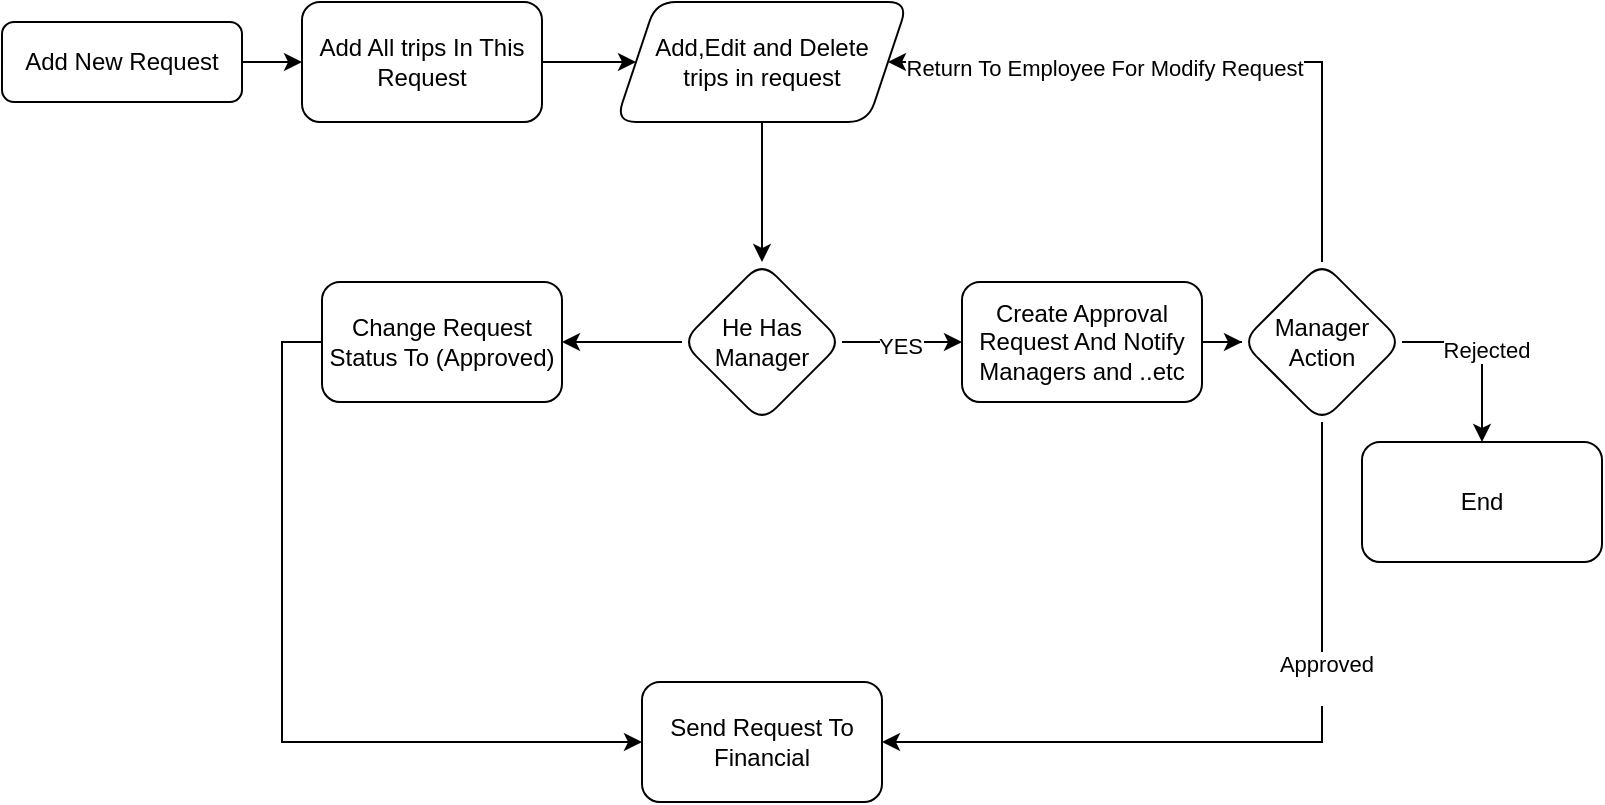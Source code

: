 <mxfile version="24.0.7" type="github">
  <diagram id="C5RBs43oDa-KdzZeNtuy" name="Transportation">
    <mxGraphModel dx="1235" dy="656" grid="1" gridSize="10" guides="1" tooltips="1" connect="1" arrows="1" fold="1" page="1" pageScale="1" pageWidth="827" pageHeight="1169" math="0" shadow="0">
      <root>
        <mxCell id="WIyWlLk6GJQsqaUBKTNV-0" />
        <mxCell id="WIyWlLk6GJQsqaUBKTNV-1" parent="WIyWlLk6GJQsqaUBKTNV-0" />
        <mxCell id="5rwLU-44O9xkTZFINnu5-1" value="" style="edgeStyle=orthogonalEdgeStyle;rounded=0;orthogonalLoop=1;jettySize=auto;html=1;" edge="1" parent="WIyWlLk6GJQsqaUBKTNV-1" source="WIyWlLk6GJQsqaUBKTNV-3" target="5rwLU-44O9xkTZFINnu5-0">
          <mxGeometry relative="1" as="geometry" />
        </mxCell>
        <mxCell id="WIyWlLk6GJQsqaUBKTNV-3" value="Add New Request" style="rounded=1;whiteSpace=wrap;html=1;fontSize=12;glass=0;strokeWidth=1;shadow=0;" parent="WIyWlLk6GJQsqaUBKTNV-1" vertex="1">
          <mxGeometry x="10" y="30" width="120" height="40" as="geometry" />
        </mxCell>
        <mxCell id="5rwLU-44O9xkTZFINnu5-9" value="" style="edgeStyle=orthogonalEdgeStyle;rounded=0;orthogonalLoop=1;jettySize=auto;html=1;" edge="1" parent="WIyWlLk6GJQsqaUBKTNV-1" source="5rwLU-44O9xkTZFINnu5-0" target="5rwLU-44O9xkTZFINnu5-8">
          <mxGeometry relative="1" as="geometry" />
        </mxCell>
        <mxCell id="5rwLU-44O9xkTZFINnu5-0" value="Add All trips In This Request" style="whiteSpace=wrap;html=1;rounded=1;glass=0;strokeWidth=1;shadow=0;" vertex="1" parent="WIyWlLk6GJQsqaUBKTNV-1">
          <mxGeometry x="160" y="20" width="120" height="60" as="geometry" />
        </mxCell>
        <mxCell id="5rwLU-44O9xkTZFINnu5-11" value="" style="edgeStyle=orthogonalEdgeStyle;rounded=0;orthogonalLoop=1;jettySize=auto;html=1;" edge="1" parent="WIyWlLk6GJQsqaUBKTNV-1" source="5rwLU-44O9xkTZFINnu5-8" target="5rwLU-44O9xkTZFINnu5-10">
          <mxGeometry relative="1" as="geometry" />
        </mxCell>
        <mxCell id="5rwLU-44O9xkTZFINnu5-8" value="&lt;div&gt;Add,Edit and Delete&lt;br&gt;trips in request&lt;br&gt;&lt;/div&gt;" style="shape=parallelogram;perimeter=parallelogramPerimeter;whiteSpace=wrap;html=1;fixedSize=1;rounded=1;glass=0;strokeWidth=1;shadow=0;" vertex="1" parent="WIyWlLk6GJQsqaUBKTNV-1">
          <mxGeometry x="317" y="20" width="146" height="60" as="geometry" />
        </mxCell>
        <mxCell id="5rwLU-44O9xkTZFINnu5-13" value="" style="edgeStyle=orthogonalEdgeStyle;rounded=0;orthogonalLoop=1;jettySize=auto;html=1;" edge="1" parent="WIyWlLk6GJQsqaUBKTNV-1" source="5rwLU-44O9xkTZFINnu5-10" target="5rwLU-44O9xkTZFINnu5-12">
          <mxGeometry relative="1" as="geometry" />
        </mxCell>
        <mxCell id="5rwLU-44O9xkTZFINnu5-14" value="YES" style="edgeLabel;html=1;align=center;verticalAlign=middle;resizable=0;points=[];" vertex="1" connectable="0" parent="5rwLU-44O9xkTZFINnu5-13">
          <mxGeometry x="-0.027" y="-2" relative="1" as="geometry">
            <mxPoint as="offset" />
          </mxGeometry>
        </mxCell>
        <mxCell id="5rwLU-44O9xkTZFINnu5-18" value="" style="edgeStyle=orthogonalEdgeStyle;rounded=0;orthogonalLoop=1;jettySize=auto;html=1;" edge="1" parent="WIyWlLk6GJQsqaUBKTNV-1" source="5rwLU-44O9xkTZFINnu5-10" target="5rwLU-44O9xkTZFINnu5-17">
          <mxGeometry relative="1" as="geometry" />
        </mxCell>
        <mxCell id="5rwLU-44O9xkTZFINnu5-10" value="He Has Manager" style="rhombus;whiteSpace=wrap;html=1;rounded=1;glass=0;strokeWidth=1;shadow=0;" vertex="1" parent="WIyWlLk6GJQsqaUBKTNV-1">
          <mxGeometry x="350" y="150" width="80" height="80" as="geometry" />
        </mxCell>
        <mxCell id="5rwLU-44O9xkTZFINnu5-16" value="" style="edgeStyle=orthogonalEdgeStyle;rounded=0;orthogonalLoop=1;jettySize=auto;html=1;" edge="1" parent="WIyWlLk6GJQsqaUBKTNV-1" source="5rwLU-44O9xkTZFINnu5-12" target="5rwLU-44O9xkTZFINnu5-15">
          <mxGeometry relative="1" as="geometry" />
        </mxCell>
        <mxCell id="5rwLU-44O9xkTZFINnu5-12" value="Create Approval Request And Notify Managers and ..etc" style="whiteSpace=wrap;html=1;rounded=1;glass=0;strokeWidth=1;shadow=0;" vertex="1" parent="WIyWlLk6GJQsqaUBKTNV-1">
          <mxGeometry x="490" y="160" width="120" height="60" as="geometry" />
        </mxCell>
        <mxCell id="5rwLU-44O9xkTZFINnu5-21" style="edgeStyle=orthogonalEdgeStyle;rounded=0;orthogonalLoop=1;jettySize=auto;html=1;entryX=1;entryY=0.5;entryDx=0;entryDy=0;exitX=0.5;exitY=1;exitDx=0;exitDy=0;" edge="1" parent="WIyWlLk6GJQsqaUBKTNV-1" source="5rwLU-44O9xkTZFINnu5-15" target="5rwLU-44O9xkTZFINnu5-19">
          <mxGeometry relative="1" as="geometry" />
        </mxCell>
        <mxCell id="5rwLU-44O9xkTZFINnu5-22" value="&lt;div&gt;Approved&lt;/div&gt;&lt;div&gt;&lt;br&gt;&lt;/div&gt;" style="edgeLabel;html=1;align=center;verticalAlign=middle;resizable=0;points=[];" vertex="1" connectable="0" parent="5rwLU-44O9xkTZFINnu5-21">
          <mxGeometry x="-0.327" y="2" relative="1" as="geometry">
            <mxPoint as="offset" />
          </mxGeometry>
        </mxCell>
        <mxCell id="5rwLU-44O9xkTZFINnu5-23" style="edgeStyle=orthogonalEdgeStyle;rounded=0;orthogonalLoop=1;jettySize=auto;html=1;entryX=1;entryY=0.5;entryDx=0;entryDy=0;exitX=0.5;exitY=0;exitDx=0;exitDy=0;" edge="1" parent="WIyWlLk6GJQsqaUBKTNV-1" source="5rwLU-44O9xkTZFINnu5-15" target="5rwLU-44O9xkTZFINnu5-8">
          <mxGeometry relative="1" as="geometry">
            <Array as="points">
              <mxPoint x="670" y="50" />
            </Array>
          </mxGeometry>
        </mxCell>
        <mxCell id="5rwLU-44O9xkTZFINnu5-24" value="&lt;div&gt;Return To Employee For Modify Request&lt;/div&gt;&lt;div&gt;&lt;br&gt;&lt;/div&gt;" style="edgeLabel;html=1;align=center;verticalAlign=middle;resizable=0;points=[];" vertex="1" connectable="0" parent="5rwLU-44O9xkTZFINnu5-23">
          <mxGeometry x="-0.213" relative="1" as="geometry">
            <mxPoint x="-85" y="10" as="offset" />
          </mxGeometry>
        </mxCell>
        <mxCell id="5rwLU-44O9xkTZFINnu5-26" value="" style="edgeStyle=orthogonalEdgeStyle;rounded=0;orthogonalLoop=1;jettySize=auto;html=1;exitX=1;exitY=0.5;exitDx=0;exitDy=0;" edge="1" parent="WIyWlLk6GJQsqaUBKTNV-1" source="5rwLU-44O9xkTZFINnu5-15" target="5rwLU-44O9xkTZFINnu5-25">
          <mxGeometry relative="1" as="geometry" />
        </mxCell>
        <mxCell id="5rwLU-44O9xkTZFINnu5-27" value="Rejected" style="edgeLabel;html=1;align=center;verticalAlign=middle;resizable=0;points=[];" vertex="1" connectable="0" parent="5rwLU-44O9xkTZFINnu5-26">
          <mxGeometry x="-0.029" y="2" relative="1" as="geometry">
            <mxPoint as="offset" />
          </mxGeometry>
        </mxCell>
        <mxCell id="5rwLU-44O9xkTZFINnu5-15" value="Manager Action" style="rhombus;whiteSpace=wrap;html=1;rounded=1;glass=0;strokeWidth=1;shadow=0;" vertex="1" parent="WIyWlLk6GJQsqaUBKTNV-1">
          <mxGeometry x="630" y="150" width="80" height="80" as="geometry" />
        </mxCell>
        <mxCell id="5rwLU-44O9xkTZFINnu5-20" value="" style="edgeStyle=orthogonalEdgeStyle;rounded=0;orthogonalLoop=1;jettySize=auto;html=1;exitX=0;exitY=0.5;exitDx=0;exitDy=0;entryX=0;entryY=0.5;entryDx=0;entryDy=0;" edge="1" parent="WIyWlLk6GJQsqaUBKTNV-1" source="5rwLU-44O9xkTZFINnu5-17" target="5rwLU-44O9xkTZFINnu5-19">
          <mxGeometry relative="1" as="geometry" />
        </mxCell>
        <mxCell id="5rwLU-44O9xkTZFINnu5-17" value="Change Request Status To (Approved) " style="whiteSpace=wrap;html=1;rounded=1;glass=0;strokeWidth=1;shadow=0;" vertex="1" parent="WIyWlLk6GJQsqaUBKTNV-1">
          <mxGeometry x="170" y="160" width="120" height="60" as="geometry" />
        </mxCell>
        <mxCell id="5rwLU-44O9xkTZFINnu5-19" value="Send Request To Financial" style="whiteSpace=wrap;html=1;rounded=1;glass=0;strokeWidth=1;shadow=0;" vertex="1" parent="WIyWlLk6GJQsqaUBKTNV-1">
          <mxGeometry x="330" y="360" width="120" height="60" as="geometry" />
        </mxCell>
        <mxCell id="5rwLU-44O9xkTZFINnu5-25" value="End " style="whiteSpace=wrap;html=1;rounded=1;glass=0;strokeWidth=1;shadow=0;" vertex="1" parent="WIyWlLk6GJQsqaUBKTNV-1">
          <mxGeometry x="690" y="240" width="120" height="60" as="geometry" />
        </mxCell>
      </root>
    </mxGraphModel>
  </diagram>
</mxfile>
